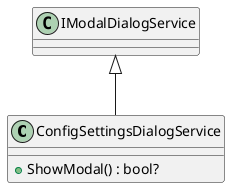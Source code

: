 @startuml
class ConfigSettingsDialogService {
    + ShowModal() : bool?
}
IModalDialogService <|-- ConfigSettingsDialogService
@enduml
